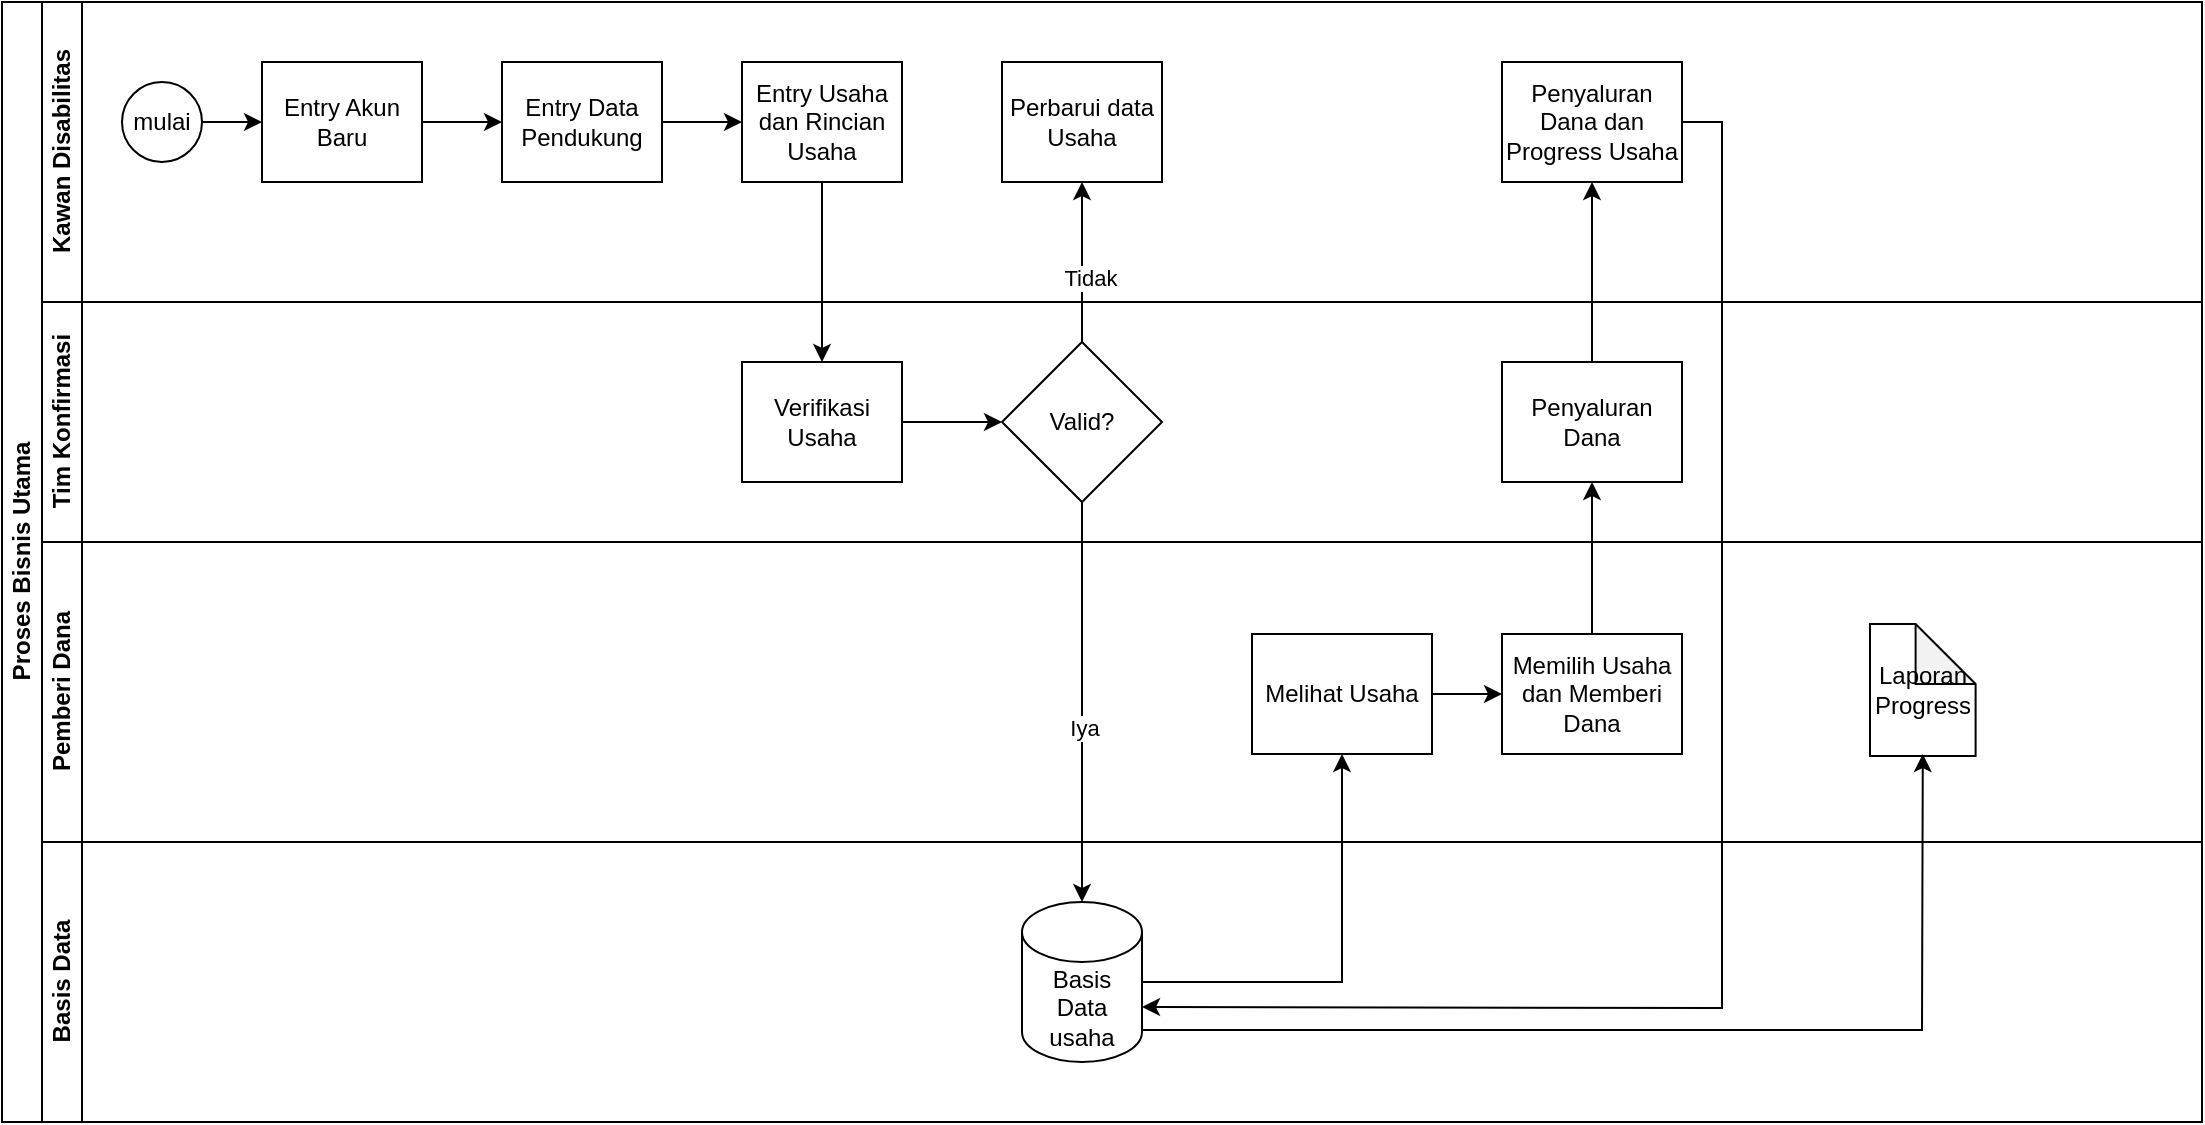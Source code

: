 <mxfile version="22.1.18" type="github">
  <diagram id="prtHgNgQTEPvFCAcTncT" name="Page-1">
    <mxGraphModel dx="707" dy="455" grid="1" gridSize="10" guides="1" tooltips="1" connect="1" arrows="1" fold="1" page="1" pageScale="1" pageWidth="827" pageHeight="1169" math="0" shadow="0">
      <root>
        <mxCell id="0" />
        <mxCell id="1" parent="0" />
        <mxCell id="dNxyNK7c78bLwvsdeMH5-19" value="Proses Bisnis Utama" style="swimlane;html=1;childLayout=stackLayout;resizeParent=1;resizeParentMax=0;horizontal=0;startSize=20;horizontalStack=0;" parent="1" vertex="1">
          <mxGeometry x="120" y="120" width="1100" height="560" as="geometry" />
        </mxCell>
        <mxCell id="dNxyNK7c78bLwvsdeMH5-20" value="Kawan Disabilitas" style="swimlane;html=1;startSize=20;horizontal=0;" parent="dNxyNK7c78bLwvsdeMH5-19" vertex="1">
          <mxGeometry x="20" width="1080" height="150" as="geometry" />
        </mxCell>
        <mxCell id="dNxyNK7c78bLwvsdeMH5-25" value="" style="edgeStyle=orthogonalEdgeStyle;rounded=0;orthogonalLoop=1;jettySize=auto;html=1;" parent="dNxyNK7c78bLwvsdeMH5-20" source="dNxyNK7c78bLwvsdeMH5-23" target="dNxyNK7c78bLwvsdeMH5-24" edge="1">
          <mxGeometry relative="1" as="geometry" />
        </mxCell>
        <mxCell id="dNxyNK7c78bLwvsdeMH5-23" value="mulai" style="ellipse;whiteSpace=wrap;html=1;" parent="dNxyNK7c78bLwvsdeMH5-20" vertex="1">
          <mxGeometry x="40" y="40" width="40" height="40" as="geometry" />
        </mxCell>
        <mxCell id="dNxyNK7c78bLwvsdeMH5-24" value="Entry Akun Baru" style="rounded=0;whiteSpace=wrap;html=1;fontFamily=Helvetica;fontSize=12;fontColor=#000000;align=center;" parent="dNxyNK7c78bLwvsdeMH5-20" vertex="1">
          <mxGeometry x="110" y="30" width="80" height="60" as="geometry" />
        </mxCell>
        <mxCell id="Zu1tbRachrqtXYw8oNH1-11" value="Entry Data Pendukung" style="rounded=0;whiteSpace=wrap;html=1;fontFamily=Helvetica;fontSize=12;fontColor=#000000;align=center;" vertex="1" parent="dNxyNK7c78bLwvsdeMH5-20">
          <mxGeometry x="230" y="30" width="80" height="60" as="geometry" />
        </mxCell>
        <mxCell id="Zu1tbRachrqtXYw8oNH1-12" value="" style="endArrow=classic;html=1;rounded=0;entryX=0;entryY=0.5;entryDx=0;entryDy=0;exitX=1;exitY=0.5;exitDx=0;exitDy=0;" edge="1" parent="dNxyNK7c78bLwvsdeMH5-20" source="dNxyNK7c78bLwvsdeMH5-24" target="Zu1tbRachrqtXYw8oNH1-11">
          <mxGeometry width="50" height="50" relative="1" as="geometry">
            <mxPoint x="180" y="140" as="sourcePoint" />
            <mxPoint x="230" y="90" as="targetPoint" />
          </mxGeometry>
        </mxCell>
        <mxCell id="Zu1tbRachrqtXYw8oNH1-13" value="Entry Usaha dan Rincian Usaha" style="rounded=0;whiteSpace=wrap;html=1;fontFamily=Helvetica;fontSize=12;fontColor=#000000;align=center;" vertex="1" parent="dNxyNK7c78bLwvsdeMH5-20">
          <mxGeometry x="350" y="30" width="80" height="60" as="geometry" />
        </mxCell>
        <mxCell id="Zu1tbRachrqtXYw8oNH1-14" value="" style="endArrow=classic;html=1;rounded=0;exitX=1;exitY=0.5;exitDx=0;exitDy=0;entryX=0;entryY=0.5;entryDx=0;entryDy=0;" edge="1" parent="dNxyNK7c78bLwvsdeMH5-20" source="Zu1tbRachrqtXYw8oNH1-11" target="Zu1tbRachrqtXYw8oNH1-13">
          <mxGeometry width="50" height="50" relative="1" as="geometry">
            <mxPoint x="330" y="150" as="sourcePoint" />
            <mxPoint x="380" y="100" as="targetPoint" />
          </mxGeometry>
        </mxCell>
        <mxCell id="Zu1tbRachrqtXYw8oNH1-22" value="Perbarui data Usaha" style="rounded=0;whiteSpace=wrap;html=1;fontFamily=Helvetica;fontSize=12;fontColor=#000000;align=center;" vertex="1" parent="dNxyNK7c78bLwvsdeMH5-20">
          <mxGeometry x="480" y="30" width="80" height="60" as="geometry" />
        </mxCell>
        <mxCell id="Zu1tbRachrqtXYw8oNH1-34" value="Penyaluran Dana dan Progress Usaha" style="rounded=0;whiteSpace=wrap;html=1;" vertex="1" parent="dNxyNK7c78bLwvsdeMH5-20">
          <mxGeometry x="730" y="30" width="90" height="60" as="geometry" />
        </mxCell>
        <mxCell id="Zu1tbRachrqtXYw8oNH1-1" value="Tim Konfirmasi" style="swimlane;html=1;startSize=20;horizontal=0;" vertex="1" parent="dNxyNK7c78bLwvsdeMH5-19">
          <mxGeometry x="20" y="150" width="1080" height="120" as="geometry" />
        </mxCell>
        <mxCell id="Zu1tbRachrqtXYw8oNH1-15" value="Verifikasi Usaha" style="rounded=0;whiteSpace=wrap;html=1;fontFamily=Helvetica;fontSize=12;fontColor=#000000;align=center;" vertex="1" parent="Zu1tbRachrqtXYw8oNH1-1">
          <mxGeometry x="350" y="30" width="80" height="60" as="geometry" />
        </mxCell>
        <mxCell id="Zu1tbRachrqtXYw8oNH1-20" value="Valid?" style="rhombus;whiteSpace=wrap;html=1;" vertex="1" parent="Zu1tbRachrqtXYw8oNH1-1">
          <mxGeometry x="480" y="20" width="80" height="80" as="geometry" />
        </mxCell>
        <mxCell id="Zu1tbRachrqtXYw8oNH1-21" value="" style="endArrow=classic;html=1;rounded=0;exitX=1;exitY=0.5;exitDx=0;exitDy=0;entryX=0;entryY=0.5;entryDx=0;entryDy=0;" edge="1" parent="Zu1tbRachrqtXYw8oNH1-1" source="Zu1tbRachrqtXYw8oNH1-15" target="Zu1tbRachrqtXYw8oNH1-20">
          <mxGeometry width="50" height="50" relative="1" as="geometry">
            <mxPoint x="400" y="160" as="sourcePoint" />
            <mxPoint x="450" y="110" as="targetPoint" />
          </mxGeometry>
        </mxCell>
        <mxCell id="Zu1tbRachrqtXYw8oNH1-32" value="Penyaluran Dana" style="rounded=0;whiteSpace=wrap;html=1;" vertex="1" parent="Zu1tbRachrqtXYw8oNH1-1">
          <mxGeometry x="730" y="30" width="90" height="60" as="geometry" />
        </mxCell>
        <mxCell id="Zu1tbRachrqtXYw8oNH1-19" value="Pemberi Dana" style="swimlane;horizontal=0;html=1;startSize=20;" vertex="1" parent="dNxyNK7c78bLwvsdeMH5-19">
          <mxGeometry x="20" y="270" width="1080" height="150" as="geometry" />
        </mxCell>
        <mxCell id="Zu1tbRachrqtXYw8oNH1-28" value="Melihat Usaha" style="rounded=0;whiteSpace=wrap;html=1;" vertex="1" parent="Zu1tbRachrqtXYw8oNH1-19">
          <mxGeometry x="605" y="46" width="90" height="60" as="geometry" />
        </mxCell>
        <mxCell id="Zu1tbRachrqtXYw8oNH1-30" value="Memilih Usaha dan Memberi Dana" style="rounded=0;whiteSpace=wrap;html=1;" vertex="1" parent="Zu1tbRachrqtXYw8oNH1-19">
          <mxGeometry x="730" y="46" width="90" height="60" as="geometry" />
        </mxCell>
        <mxCell id="Zu1tbRachrqtXYw8oNH1-31" value="" style="endArrow=classic;html=1;rounded=0;entryX=0;entryY=0.5;entryDx=0;entryDy=0;exitX=1;exitY=0.5;exitDx=0;exitDy=0;" edge="1" parent="Zu1tbRachrqtXYw8oNH1-19" source="Zu1tbRachrqtXYw8oNH1-28" target="Zu1tbRachrqtXYw8oNH1-30">
          <mxGeometry width="50" height="50" relative="1" as="geometry">
            <mxPoint x="520" y="40" as="sourcePoint" />
            <mxPoint x="570" y="-10" as="targetPoint" />
          </mxGeometry>
        </mxCell>
        <mxCell id="Zu1tbRachrqtXYw8oNH1-39" value="Laporan Progress" style="shape=note;whiteSpace=wrap;html=1;backgroundOutline=1;darkOpacity=0.05;" vertex="1" parent="Zu1tbRachrqtXYw8oNH1-19">
          <mxGeometry x="914" y="41" width="52.8" height="66" as="geometry" />
        </mxCell>
        <mxCell id="dNxyNK7c78bLwvsdeMH5-21" value="Basis Data" style="swimlane;html=1;startSize=20;horizontal=0;" parent="dNxyNK7c78bLwvsdeMH5-19" vertex="1">
          <mxGeometry x="20" y="420" width="1080" height="140" as="geometry" />
        </mxCell>
        <mxCell id="Zu1tbRachrqtXYw8oNH1-25" value="Basis Data usaha" style="shape=cylinder3;whiteSpace=wrap;html=1;boundedLbl=1;backgroundOutline=1;size=15;" vertex="1" parent="dNxyNK7c78bLwvsdeMH5-21">
          <mxGeometry x="490" y="30" width="60" height="80" as="geometry" />
        </mxCell>
        <mxCell id="Zu1tbRachrqtXYw8oNH1-43" value="" style="endArrow=classic;html=1;rounded=0;entryX=0.5;entryY=1;entryDx=0;entryDy=0;entryPerimeter=0;exitX=1;exitY=1;exitDx=0;exitDy=-15;exitPerimeter=0;" edge="1" parent="dNxyNK7c78bLwvsdeMH5-21">
          <mxGeometry width="50" height="50" relative="1" as="geometry">
            <mxPoint x="550" y="94" as="sourcePoint" />
            <mxPoint x="940.4" y="-44" as="targetPoint" />
            <Array as="points">
              <mxPoint x="940" y="94" />
            </Array>
          </mxGeometry>
        </mxCell>
        <mxCell id="Zu1tbRachrqtXYw8oNH1-16" value="" style="endArrow=classic;html=1;rounded=0;exitX=0.5;exitY=1;exitDx=0;exitDy=0;entryX=0.5;entryY=0;entryDx=0;entryDy=0;" edge="1" parent="dNxyNK7c78bLwvsdeMH5-19" source="Zu1tbRachrqtXYw8oNH1-13" target="Zu1tbRachrqtXYw8oNH1-15">
          <mxGeometry width="50" height="50" relative="1" as="geometry">
            <mxPoint x="280" y="180" as="sourcePoint" />
            <mxPoint x="330" y="130" as="targetPoint" />
          </mxGeometry>
        </mxCell>
        <mxCell id="Zu1tbRachrqtXYw8oNH1-23" value="" style="endArrow=classic;html=1;rounded=0;entryX=0.5;entryY=1;entryDx=0;entryDy=0;exitX=0.5;exitY=0;exitDx=0;exitDy=0;" edge="1" parent="dNxyNK7c78bLwvsdeMH5-19" source="Zu1tbRachrqtXYw8oNH1-20" target="Zu1tbRachrqtXYw8oNH1-22">
          <mxGeometry width="50" height="50" relative="1" as="geometry">
            <mxPoint x="470" y="300" as="sourcePoint" />
            <mxPoint x="520" y="250" as="targetPoint" />
          </mxGeometry>
        </mxCell>
        <mxCell id="Zu1tbRachrqtXYw8oNH1-24" value="Tidak" style="edgeLabel;html=1;align=center;verticalAlign=middle;resizable=0;points=[];" vertex="1" connectable="0" parent="Zu1tbRachrqtXYw8oNH1-23">
          <mxGeometry x="-0.2" y="-4" relative="1" as="geometry">
            <mxPoint as="offset" />
          </mxGeometry>
        </mxCell>
        <mxCell id="Zu1tbRachrqtXYw8oNH1-26" value="" style="endArrow=classic;html=1;rounded=0;entryX=0.5;entryY=0;entryDx=0;entryDy=0;entryPerimeter=0;exitX=0.5;exitY=1;exitDx=0;exitDy=0;" edge="1" parent="dNxyNK7c78bLwvsdeMH5-19" source="Zu1tbRachrqtXYw8oNH1-20" target="Zu1tbRachrqtXYw8oNH1-25">
          <mxGeometry width="50" height="50" relative="1" as="geometry">
            <mxPoint x="470" y="380" as="sourcePoint" />
            <mxPoint x="520" y="330" as="targetPoint" />
          </mxGeometry>
        </mxCell>
        <mxCell id="Zu1tbRachrqtXYw8oNH1-27" value="Iya" style="edgeLabel;html=1;align=center;verticalAlign=middle;resizable=0;points=[];" vertex="1" connectable="0" parent="Zu1tbRachrqtXYw8oNH1-26">
          <mxGeometry x="0.124" y="1" relative="1" as="geometry">
            <mxPoint as="offset" />
          </mxGeometry>
        </mxCell>
        <mxCell id="Zu1tbRachrqtXYw8oNH1-29" value="" style="endArrow=classic;html=1;rounded=0;exitX=1;exitY=0.5;exitDx=0;exitDy=0;exitPerimeter=0;entryX=0.5;entryY=1;entryDx=0;entryDy=0;" edge="1" parent="dNxyNK7c78bLwvsdeMH5-19" source="Zu1tbRachrqtXYw8oNH1-25" target="Zu1tbRachrqtXYw8oNH1-28">
          <mxGeometry width="50" height="50" relative="1" as="geometry">
            <mxPoint x="570" y="400" as="sourcePoint" />
            <mxPoint x="620" y="350" as="targetPoint" />
            <Array as="points">
              <mxPoint x="670" y="490" />
            </Array>
          </mxGeometry>
        </mxCell>
        <mxCell id="Zu1tbRachrqtXYw8oNH1-33" value="" style="endArrow=classic;html=1;rounded=0;entryX=0.5;entryY=1;entryDx=0;entryDy=0;exitX=0.5;exitY=0;exitDx=0;exitDy=0;" edge="1" parent="dNxyNK7c78bLwvsdeMH5-19" source="Zu1tbRachrqtXYw8oNH1-30" target="Zu1tbRachrqtXYw8oNH1-32">
          <mxGeometry width="50" height="50" relative="1" as="geometry">
            <mxPoint x="640" y="330" as="sourcePoint" />
            <mxPoint x="690" y="280" as="targetPoint" />
          </mxGeometry>
        </mxCell>
        <mxCell id="Zu1tbRachrqtXYw8oNH1-35" value="" style="endArrow=classic;html=1;rounded=0;entryX=0.5;entryY=1;entryDx=0;entryDy=0;exitX=0.5;exitY=0;exitDx=0;exitDy=0;" edge="1" parent="dNxyNK7c78bLwvsdeMH5-19" source="Zu1tbRachrqtXYw8oNH1-32" target="Zu1tbRachrqtXYw8oNH1-34">
          <mxGeometry width="50" height="50" relative="1" as="geometry">
            <mxPoint x="740" y="170" as="sourcePoint" />
            <mxPoint x="790" y="120" as="targetPoint" />
          </mxGeometry>
        </mxCell>
        <mxCell id="Zu1tbRachrqtXYw8oNH1-42" value="" style="endArrow=classic;html=1;rounded=0;exitX=1;exitY=0.5;exitDx=0;exitDy=0;entryX=1;entryY=0;entryDx=0;entryDy=52.5;entryPerimeter=0;" edge="1" parent="dNxyNK7c78bLwvsdeMH5-19" source="Zu1tbRachrqtXYw8oNH1-34" target="Zu1tbRachrqtXYw8oNH1-25">
          <mxGeometry width="50" height="50" relative="1" as="geometry">
            <mxPoint x="720" y="390" as="sourcePoint" />
            <mxPoint x="770" y="340" as="targetPoint" />
            <Array as="points">
              <mxPoint x="860" y="60" />
              <mxPoint x="860" y="503" />
            </Array>
          </mxGeometry>
        </mxCell>
      </root>
    </mxGraphModel>
  </diagram>
</mxfile>
